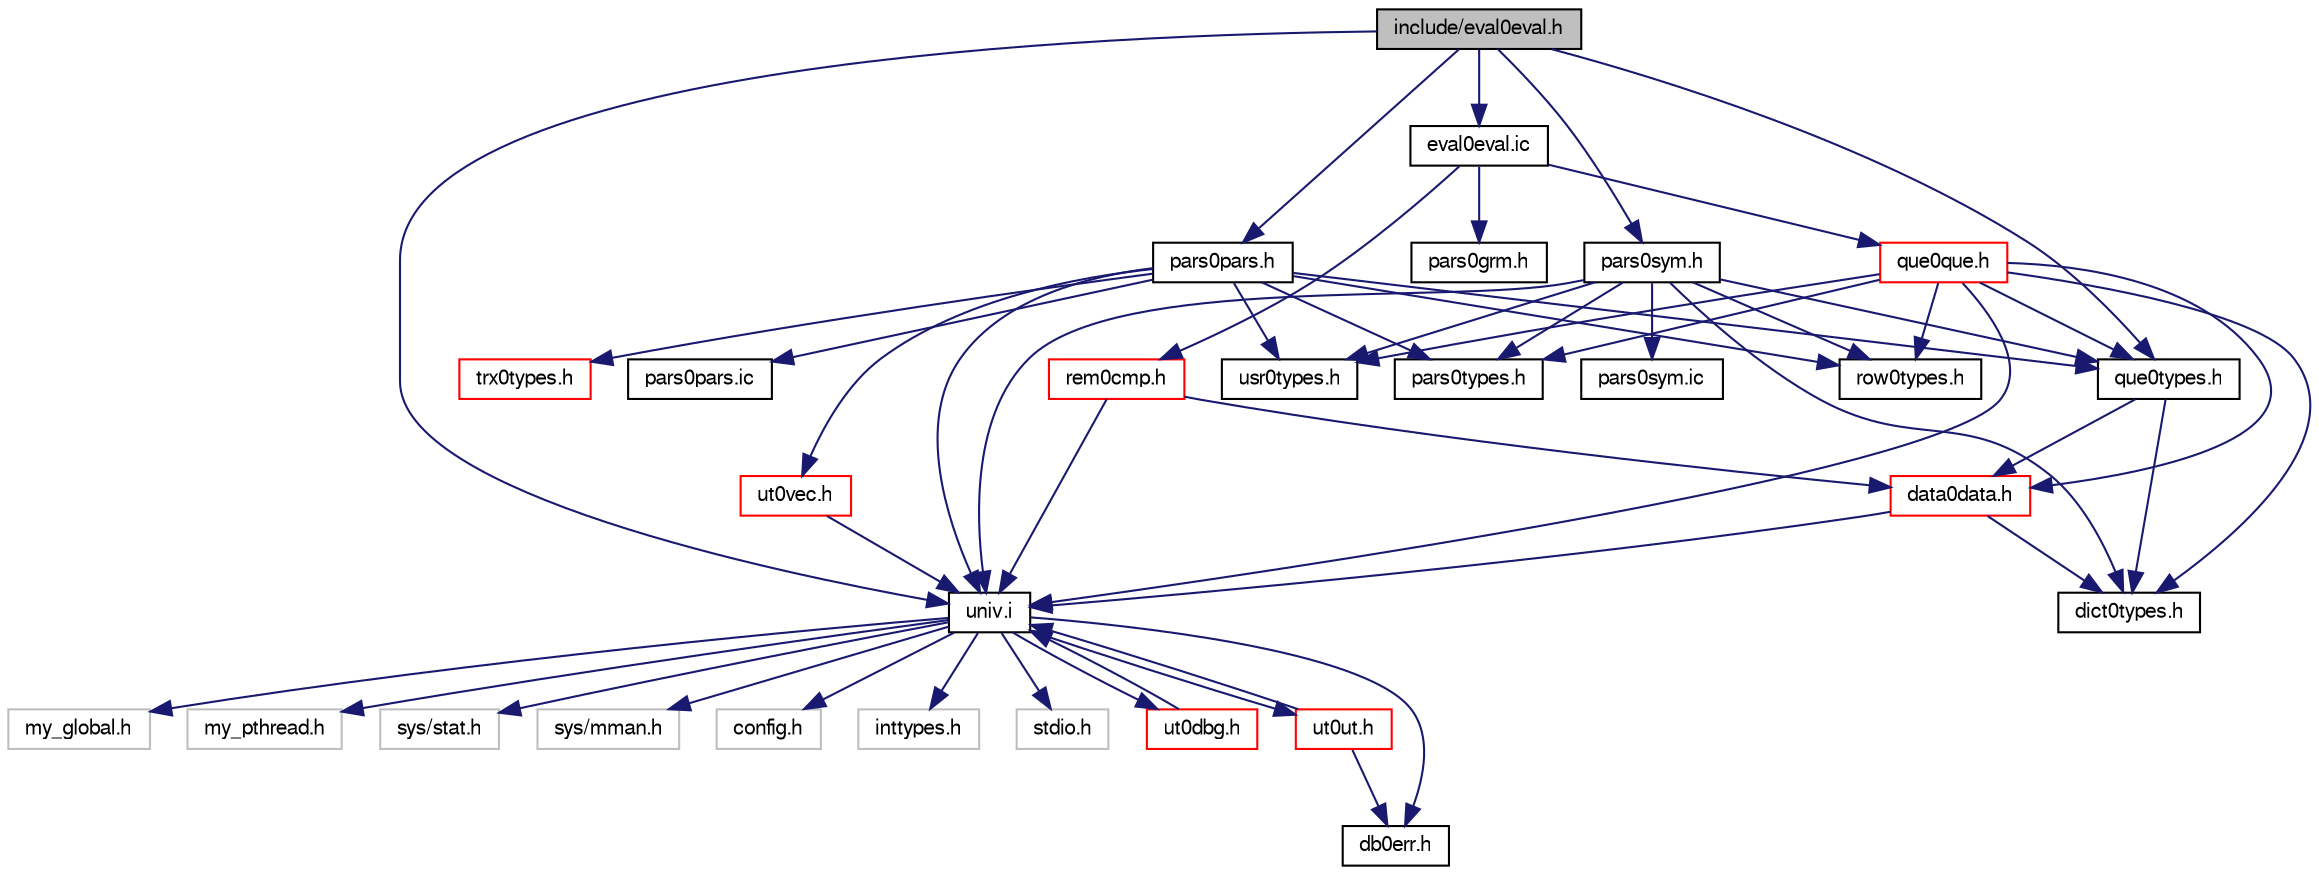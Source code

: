 digraph "include/eval0eval.h"
{
  bgcolor="transparent";
  edge [fontname="FreeSans",fontsize="10",labelfontname="FreeSans",labelfontsize="10"];
  node [fontname="FreeSans",fontsize="10",shape=record];
  Node1 [label="include/eval0eval.h",height=0.2,width=0.4,color="black", fillcolor="grey75", style="filled" fontcolor="black"];
  Node1 -> Node2 [color="midnightblue",fontsize="10",style="solid",fontname="FreeSans"];
  Node2 [label="univ.i",height=0.2,width=0.4,color="black",URL="$univ_8i.html"];
  Node2 -> Node3 [color="midnightblue",fontsize="10",style="solid",fontname="FreeSans"];
  Node3 [label="my_global.h",height=0.2,width=0.4,color="grey75"];
  Node2 -> Node4 [color="midnightblue",fontsize="10",style="solid",fontname="FreeSans"];
  Node4 [label="my_pthread.h",height=0.2,width=0.4,color="grey75"];
  Node2 -> Node5 [color="midnightblue",fontsize="10",style="solid",fontname="FreeSans"];
  Node5 [label="sys/stat.h",height=0.2,width=0.4,color="grey75"];
  Node2 -> Node6 [color="midnightblue",fontsize="10",style="solid",fontname="FreeSans"];
  Node6 [label="sys/mman.h",height=0.2,width=0.4,color="grey75"];
  Node2 -> Node7 [color="midnightblue",fontsize="10",style="solid",fontname="FreeSans"];
  Node7 [label="config.h",height=0.2,width=0.4,color="grey75"];
  Node2 -> Node8 [color="midnightblue",fontsize="10",style="solid",fontname="FreeSans"];
  Node8 [label="inttypes.h",height=0.2,width=0.4,color="grey75"];
  Node2 -> Node9 [color="midnightblue",fontsize="10",style="solid",fontname="FreeSans"];
  Node9 [label="stdio.h",height=0.2,width=0.4,color="grey75"];
  Node2 -> Node10 [color="midnightblue",fontsize="10",style="solid",fontname="FreeSans"];
  Node10 [label="ut0dbg.h",height=0.2,width=0.4,color="red",URL="$ut0dbg_8h.html"];
  Node10 -> Node2 [color="midnightblue",fontsize="10",style="solid",fontname="FreeSans"];
  Node2 -> Node11 [color="midnightblue",fontsize="10",style="solid",fontname="FreeSans"];
  Node11 [label="ut0ut.h",height=0.2,width=0.4,color="red",URL="$ut0ut_8h.html"];
  Node11 -> Node2 [color="midnightblue",fontsize="10",style="solid",fontname="FreeSans"];
  Node11 -> Node12 [color="midnightblue",fontsize="10",style="solid",fontname="FreeSans"];
  Node12 [label="db0err.h",height=0.2,width=0.4,color="black",URL="$db0err_8h.html"];
  Node2 -> Node12 [color="midnightblue",fontsize="10",style="solid",fontname="FreeSans"];
  Node1 -> Node13 [color="midnightblue",fontsize="10",style="solid",fontname="FreeSans"];
  Node13 [label="que0types.h",height=0.2,width=0.4,color="black",URL="$que0types_8h.html"];
  Node13 -> Node14 [color="midnightblue",fontsize="10",style="solid",fontname="FreeSans"];
  Node14 [label="data0data.h",height=0.2,width=0.4,color="red",URL="$data0data_8h.html"];
  Node14 -> Node2 [color="midnightblue",fontsize="10",style="solid",fontname="FreeSans"];
  Node14 -> Node15 [color="midnightblue",fontsize="10",style="solid",fontname="FreeSans"];
  Node15 [label="dict0types.h",height=0.2,width=0.4,color="black",URL="$dict0types_8h.html"];
  Node13 -> Node15 [color="midnightblue",fontsize="10",style="solid",fontname="FreeSans"];
  Node1 -> Node16 [color="midnightblue",fontsize="10",style="solid",fontname="FreeSans"];
  Node16 [label="pars0sym.h",height=0.2,width=0.4,color="black",URL="$pars0sym_8h.html"];
  Node16 -> Node2 [color="midnightblue",fontsize="10",style="solid",fontname="FreeSans"];
  Node16 -> Node13 [color="midnightblue",fontsize="10",style="solid",fontname="FreeSans"];
  Node16 -> Node17 [color="midnightblue",fontsize="10",style="solid",fontname="FreeSans"];
  Node17 [label="usr0types.h",height=0.2,width=0.4,color="black",URL="$usr0types_8h.html"];
  Node16 -> Node15 [color="midnightblue",fontsize="10",style="solid",fontname="FreeSans"];
  Node16 -> Node18 [color="midnightblue",fontsize="10",style="solid",fontname="FreeSans"];
  Node18 [label="pars0types.h",height=0.2,width=0.4,color="black",URL="$pars0types_8h.html"];
  Node16 -> Node19 [color="midnightblue",fontsize="10",style="solid",fontname="FreeSans"];
  Node19 [label="row0types.h",height=0.2,width=0.4,color="black",URL="$row0types_8h.html"];
  Node16 -> Node20 [color="midnightblue",fontsize="10",style="solid",fontname="FreeSans"];
  Node20 [label="pars0sym.ic",height=0.2,width=0.4,color="black",URL="$pars0sym_8ic.html"];
  Node1 -> Node21 [color="midnightblue",fontsize="10",style="solid",fontname="FreeSans"];
  Node21 [label="pars0pars.h",height=0.2,width=0.4,color="black",URL="$pars0pars_8h.html"];
  Node21 -> Node2 [color="midnightblue",fontsize="10",style="solid",fontname="FreeSans"];
  Node21 -> Node13 [color="midnightblue",fontsize="10",style="solid",fontname="FreeSans"];
  Node21 -> Node17 [color="midnightblue",fontsize="10",style="solid",fontname="FreeSans"];
  Node21 -> Node18 [color="midnightblue",fontsize="10",style="solid",fontname="FreeSans"];
  Node21 -> Node19 [color="midnightblue",fontsize="10",style="solid",fontname="FreeSans"];
  Node21 -> Node22 [color="midnightblue",fontsize="10",style="solid",fontname="FreeSans"];
  Node22 [label="trx0types.h",height=0.2,width=0.4,color="red",URL="$trx0types_8h.html"];
  Node21 -> Node23 [color="midnightblue",fontsize="10",style="solid",fontname="FreeSans"];
  Node23 [label="ut0vec.h",height=0.2,width=0.4,color="red",URL="$ut0vec_8h.html"];
  Node23 -> Node2 [color="midnightblue",fontsize="10",style="solid",fontname="FreeSans"];
  Node21 -> Node24 [color="midnightblue",fontsize="10",style="solid",fontname="FreeSans"];
  Node24 [label="pars0pars.ic",height=0.2,width=0.4,color="black",URL="$pars0pars_8ic.html"];
  Node1 -> Node25 [color="midnightblue",fontsize="10",style="solid",fontname="FreeSans"];
  Node25 [label="eval0eval.ic",height=0.2,width=0.4,color="black",URL="$eval0eval_8ic.html"];
  Node25 -> Node26 [color="midnightblue",fontsize="10",style="solid",fontname="FreeSans"];
  Node26 [label="que0que.h",height=0.2,width=0.4,color="red",URL="$que0que_8h.html"];
  Node26 -> Node2 [color="midnightblue",fontsize="10",style="solid",fontname="FreeSans"];
  Node26 -> Node14 [color="midnightblue",fontsize="10",style="solid",fontname="FreeSans"];
  Node26 -> Node15 [color="midnightblue",fontsize="10",style="solid",fontname="FreeSans"];
  Node26 -> Node17 [color="midnightblue",fontsize="10",style="solid",fontname="FreeSans"];
  Node26 -> Node13 [color="midnightblue",fontsize="10",style="solid",fontname="FreeSans"];
  Node26 -> Node19 [color="midnightblue",fontsize="10",style="solid",fontname="FreeSans"];
  Node26 -> Node18 [color="midnightblue",fontsize="10",style="solid",fontname="FreeSans"];
  Node25 -> Node27 [color="midnightblue",fontsize="10",style="solid",fontname="FreeSans"];
  Node27 [label="rem0cmp.h",height=0.2,width=0.4,color="red",URL="$rem0cmp_8h.html"];
  Node27 -> Node2 [color="midnightblue",fontsize="10",style="solid",fontname="FreeSans"];
  Node27 -> Node14 [color="midnightblue",fontsize="10",style="solid",fontname="FreeSans"];
  Node25 -> Node28 [color="midnightblue",fontsize="10",style="solid",fontname="FreeSans"];
  Node28 [label="pars0grm.h",height=0.2,width=0.4,color="black",URL="$pars0grm_8h_source.html"];
}
